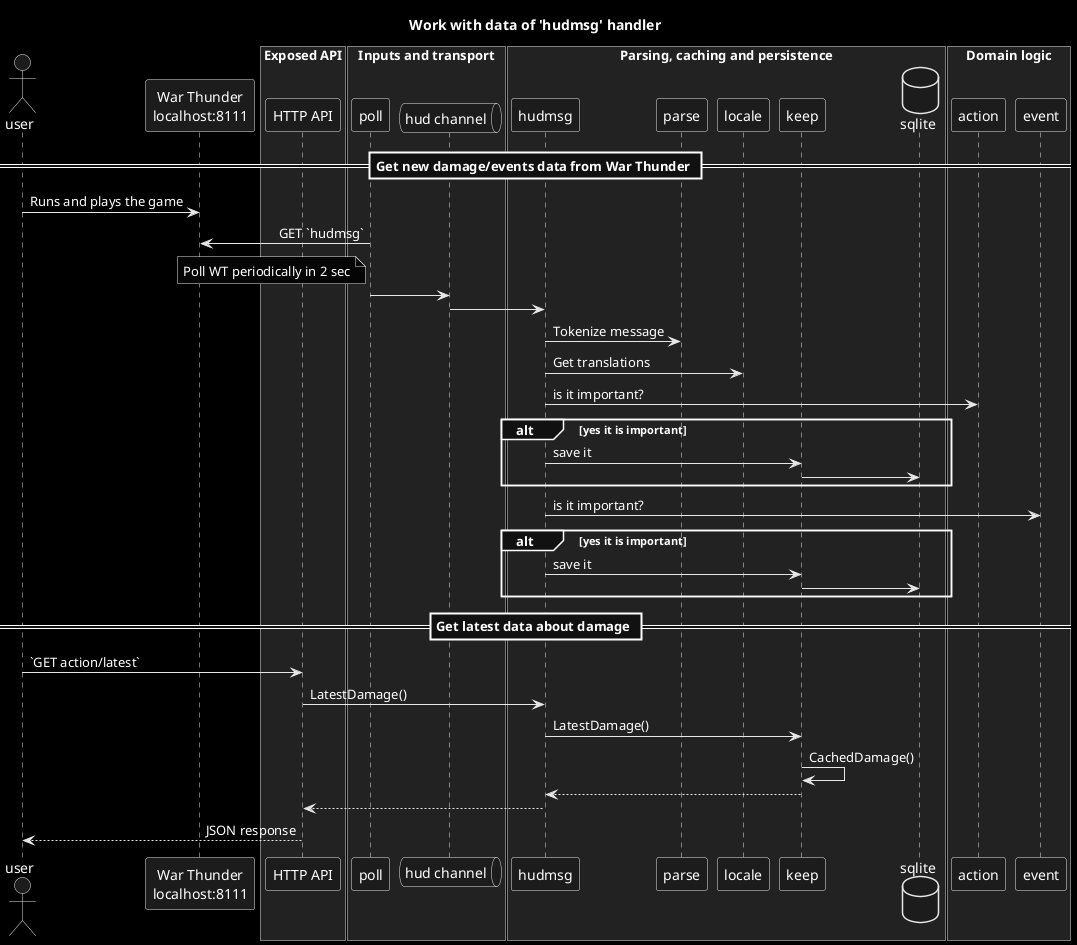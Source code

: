 @startuml
' This UML source uses PlantUML format.
' https://plantuml.com/sequence-diagram for syntax details.

' Optional styles
skinparam SequenceMessageAlign direction
skinparam shadowing false
skinparam monochrome reverse

title "Work with data of 'hudmsg' handler"

actor user
participant "War Thunder\nlocalhost:8111" as wt

box "Exposed API"
participant "HTTP API" as api
endbox

box "Inputs and transport"
participant poll
queue "hud channel" as hudc
endbox

box "Parsing, caching and persistence"
participant hudmsg
participant parse
participant locale
participant keep
database sqlite
endbox

box "Domain logic"
participant action
participant event
endbox

== Get new damage/events data from War Thunder ==

user->wt: Runs and plays the game
poll->wt: GET `hudmsg`
note left of poll: Poll WT periodically in 2 sec
poll->hudc
hudc->hudmsg
hudmsg->parse: Tokenize message
hudmsg->locale: Get translations
hudmsg->action: is it important?
alt yes it is important
	hudmsg->keep: save it
	keep->sqlite
end
hudmsg->event: is it important?
alt yes it is important
	hudmsg->keep: save it
	keep->sqlite
end

== Get latest data about damage ==

user->api: `GET action/latest`
api->hudmsg: LatestDamage()
hudmsg->keep: LatestDamage()
keep->keep: CachedDamage()
hudmsg<--keep
api<--hudmsg
user<--api: JSON response

@enduml
